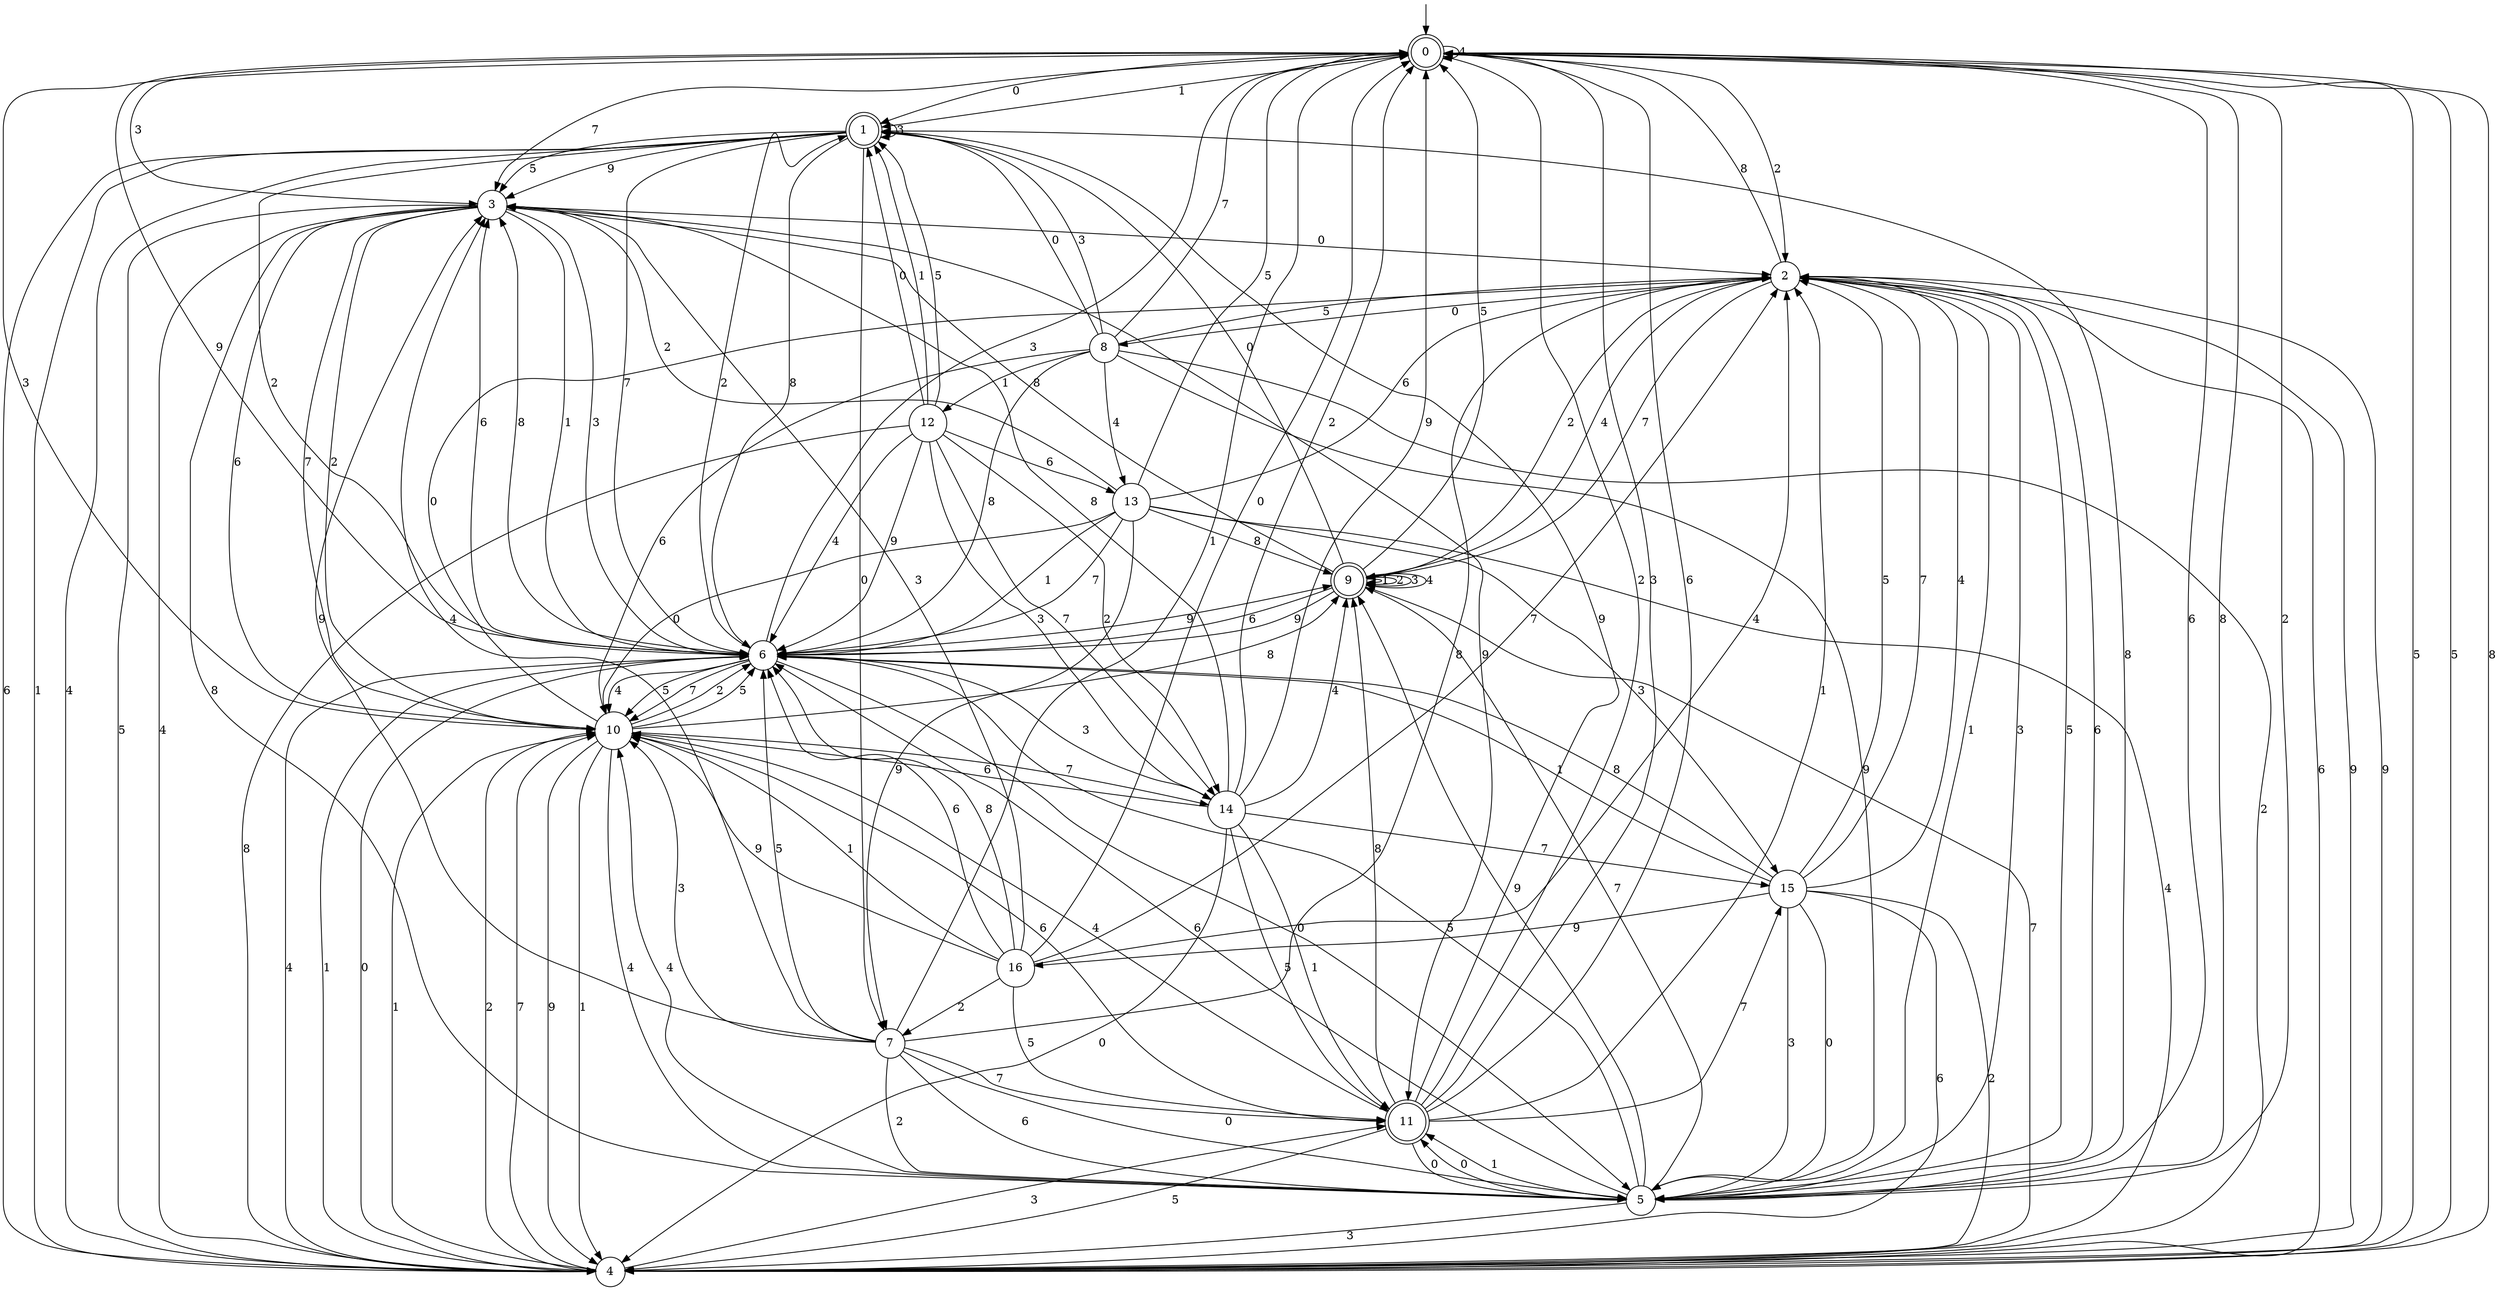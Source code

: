 digraph g {

	s0 [shape="doublecircle" label="0"];
	s1 [shape="doublecircle" label="1"];
	s2 [shape="circle" label="2"];
	s3 [shape="circle" label="3"];
	s4 [shape="circle" label="4"];
	s5 [shape="circle" label="5"];
	s6 [shape="circle" label="6"];
	s7 [shape="circle" label="7"];
	s8 [shape="circle" label="8"];
	s9 [shape="doublecircle" label="9"];
	s10 [shape="circle" label="10"];
	s11 [shape="doublecircle" label="11"];
	s12 [shape="circle" label="12"];
	s13 [shape="circle" label="13"];
	s14 [shape="circle" label="14"];
	s15 [shape="circle" label="15"];
	s16 [shape="circle" label="16"];
	s0 -> s1 [label="0"];
	s0 -> s1 [label="1"];
	s0 -> s2 [label="2"];
	s0 -> s3 [label="3"];
	s0 -> s0 [label="4"];
	s0 -> s4 [label="5"];
	s0 -> s5 [label="6"];
	s0 -> s3 [label="7"];
	s0 -> s5 [label="8"];
	s0 -> s6 [label="9"];
	s1 -> s7 [label="0"];
	s1 -> s4 [label="1"];
	s1 -> s6 [label="2"];
	s1 -> s1 [label="3"];
	s1 -> s4 [label="4"];
	s1 -> s3 [label="5"];
	s1 -> s4 [label="6"];
	s1 -> s6 [label="7"];
	s1 -> s6 [label="8"];
	s1 -> s3 [label="9"];
	s2 -> s8 [label="0"];
	s2 -> s5 [label="1"];
	s2 -> s9 [label="2"];
	s2 -> s5 [label="3"];
	s2 -> s9 [label="4"];
	s2 -> s5 [label="5"];
	s2 -> s5 [label="6"];
	s2 -> s9 [label="7"];
	s2 -> s0 [label="8"];
	s2 -> s4 [label="9"];
	s3 -> s2 [label="0"];
	s3 -> s6 [label="1"];
	s3 -> s10 [label="2"];
	s3 -> s6 [label="3"];
	s3 -> s4 [label="4"];
	s3 -> s4 [label="5"];
	s3 -> s10 [label="6"];
	s3 -> s10 [label="7"];
	s3 -> s5 [label="8"];
	s3 -> s11 [label="9"];
	s4 -> s6 [label="0"];
	s4 -> s10 [label="1"];
	s4 -> s10 [label="2"];
	s4 -> s11 [label="3"];
	s4 -> s6 [label="4"];
	s4 -> s0 [label="5"];
	s4 -> s2 [label="6"];
	s4 -> s10 [label="7"];
	s4 -> s0 [label="8"];
	s4 -> s2 [label="9"];
	s5 -> s11 [label="0"];
	s5 -> s11 [label="1"];
	s5 -> s0 [label="2"];
	s5 -> s4 [label="3"];
	s5 -> s10 [label="4"];
	s5 -> s6 [label="5"];
	s5 -> s6 [label="6"];
	s5 -> s9 [label="7"];
	s5 -> s1 [label="8"];
	s5 -> s9 [label="9"];
	s6 -> s5 [label="0"];
	s6 -> s4 [label="1"];
	s6 -> s1 [label="2"];
	s6 -> s0 [label="3"];
	s6 -> s10 [label="4"];
	s6 -> s10 [label="5"];
	s6 -> s3 [label="6"];
	s6 -> s10 [label="7"];
	s6 -> s3 [label="8"];
	s6 -> s9 [label="9"];
	s7 -> s5 [label="0"];
	s7 -> s0 [label="1"];
	s7 -> s5 [label="2"];
	s7 -> s10 [label="3"];
	s7 -> s3 [label="4"];
	s7 -> s6 [label="5"];
	s7 -> s5 [label="6"];
	s7 -> s11 [label="7"];
	s7 -> s2 [label="8"];
	s7 -> s3 [label="9"];
	s8 -> s1 [label="0"];
	s8 -> s12 [label="1"];
	s8 -> s4 [label="2"];
	s8 -> s1 [label="3"];
	s8 -> s13 [label="4"];
	s8 -> s2 [label="5"];
	s8 -> s10 [label="6"];
	s8 -> s0 [label="7"];
	s8 -> s6 [label="8"];
	s8 -> s5 [label="9"];
	s9 -> s1 [label="0"];
	s9 -> s9 [label="1"];
	s9 -> s9 [label="2"];
	s9 -> s9 [label="3"];
	s9 -> s9 [label="4"];
	s9 -> s0 [label="5"];
	s9 -> s6 [label="6"];
	s9 -> s4 [label="7"];
	s9 -> s3 [label="8"];
	s9 -> s6 [label="9"];
	s10 -> s2 [label="0"];
	s10 -> s4 [label="1"];
	s10 -> s6 [label="2"];
	s10 -> s0 [label="3"];
	s10 -> s5 [label="4"];
	s10 -> s6 [label="5"];
	s10 -> s11 [label="6"];
	s10 -> s14 [label="7"];
	s10 -> s9 [label="8"];
	s10 -> s4 [label="9"];
	s11 -> s5 [label="0"];
	s11 -> s2 [label="1"];
	s11 -> s0 [label="2"];
	s11 -> s0 [label="3"];
	s11 -> s10 [label="4"];
	s11 -> s4 [label="5"];
	s11 -> s0 [label="6"];
	s11 -> s15 [label="7"];
	s11 -> s9 [label="8"];
	s11 -> s1 [label="9"];
	s12 -> s1 [label="0"];
	s12 -> s1 [label="1"];
	s12 -> s14 [label="2"];
	s12 -> s14 [label="3"];
	s12 -> s6 [label="4"];
	s12 -> s1 [label="5"];
	s12 -> s13 [label="6"];
	s12 -> s14 [label="7"];
	s12 -> s4 [label="8"];
	s12 -> s6 [label="9"];
	s13 -> s10 [label="0"];
	s13 -> s6 [label="1"];
	s13 -> s3 [label="2"];
	s13 -> s15 [label="3"];
	s13 -> s4 [label="4"];
	s13 -> s0 [label="5"];
	s13 -> s2 [label="6"];
	s13 -> s6 [label="7"];
	s13 -> s9 [label="8"];
	s13 -> s7 [label="9"];
	s14 -> s4 [label="0"];
	s14 -> s11 [label="1"];
	s14 -> s0 [label="2"];
	s14 -> s6 [label="3"];
	s14 -> s9 [label="4"];
	s14 -> s11 [label="5"];
	s14 -> s10 [label="6"];
	s14 -> s15 [label="7"];
	s14 -> s3 [label="8"];
	s14 -> s0 [label="9"];
	s15 -> s5 [label="0"];
	s15 -> s6 [label="1"];
	s15 -> s4 [label="2"];
	s15 -> s5 [label="3"];
	s15 -> s2 [label="4"];
	s15 -> s2 [label="5"];
	s15 -> s4 [label="6"];
	s15 -> s2 [label="7"];
	s15 -> s6 [label="8"];
	s15 -> s16 [label="9"];
	s16 -> s0 [label="0"];
	s16 -> s10 [label="1"];
	s16 -> s7 [label="2"];
	s16 -> s3 [label="3"];
	s16 -> s2 [label="4"];
	s16 -> s11 [label="5"];
	s16 -> s6 [label="6"];
	s16 -> s2 [label="7"];
	s16 -> s6 [label="8"];
	s16 -> s10 [label="9"];

__start0 [label="" shape="none" width="0" height="0"];
__start0 -> s0;

}
